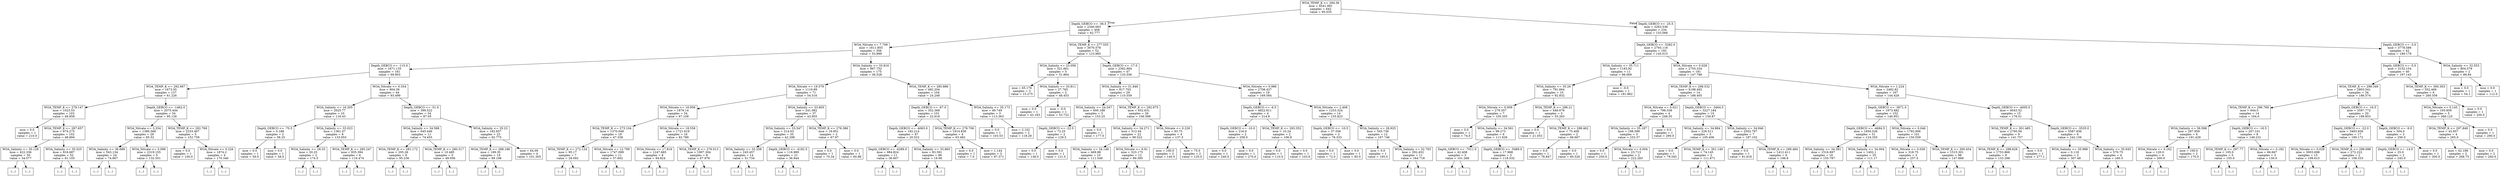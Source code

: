digraph Tree {
node [shape=box] ;
0 [label="WOA_TEMP_K <= 294.36\nmse = 4541.991\nsamples = 642\nvalue = 95.035"] ;
1 [label="Depth_GEBCO <= -36.5\nmse = 2340.063\nsamples = 408\nvalue = 62.777"] ;
0 -> 1 [labeldistance=2.5, labelangle=45, headlabel="True"] ;
2 [label="WOA_Nitrate <= 7.709\nmse = 1611.855\nsamples = 356\nvalue = 53.899"] ;
1 -> 2 ;
3 [label="Depth_GEBCO <= -115.0\nmse = 1671.135\nsamples = 181\nvalue = 69.903"] ;
2 -> 3 ;
4 [label="WOA_TEMP_K <= 292.667\nmse = 1673.05\nsamples = 137\nvalue = 61.226"] ;
3 -> 4 ;
5 [label="WOA_TEMP_K <= 279.147\nmse = 1023.53\nsamples = 103\nvalue = 49.858"] ;
4 -> 5 ;
6 [label="mse = 0.0\nsamples = 1\nvalue = 210.0"] ;
5 -> 6 ;
7 [label="WOA_TEMP_K <= 287.657\nmse = 874.275\nsamples = 102\nvalue = 48.894"] ;
5 -> 7 ;
8 [label="WOA_Salinity <= 35.128\nmse = 422.336\nsamples = 50\nvalue = 34.077"] ;
7 -> 8 ;
9 [label="(...)"] ;
8 -> 9 ;
36 [label="(...)"] ;
8 -> 36 ;
81 [label="WOA_Salinity <= 35.525\nmse = 916.687\nsamples = 52\nvalue = 61.105"] ;
7 -> 81 ;
82 [label="(...)"] ;
81 -> 82 ;
109 [label="(...)"] ;
81 -> 109 ;
168 [label="Depth_GEBCO <= -1462.0\nmse = 2075.444\nsamples = 34\nvalue = 95.126"] ;
4 -> 168 ;
169 [label="WOA_Nitrate <= 3.334\nmse = 1386.568\nsamples = 29\nvalue = 85.52"] ;
168 -> 169 ;
170 [label="WOA_Salinity <= 36.689\nmse = 543.134\nsamples = 24\nvalue = 74.667"] ;
169 -> 170 ;
171 [label="(...)"] ;
170 -> 171 ;
206 [label="(...)"] ;
170 -> 206 ;
215 [label="WOA_Nitrate <= 5.098\nmse = 2319.155\nsamples = 5\nvalue = 132.551"] ;
169 -> 215 ;
216 [label="(...)"] ;
215 -> 216 ;
219 [label="(...)"] ;
215 -> 219 ;
220 [label="WOA_TEMP_K <= 292.769\nmse = 2333.497\nsamples = 5\nvalue = 152.759"] ;
168 -> 220 ;
221 [label="mse = 0.0\nsamples = 1\nvalue = 100.0"] ;
220 -> 221 ;
222 [label="WOA_Nitrate <= 0.226\nmse = 1874.2\nsamples = 4\nvalue = 170.346"] ;
220 -> 222 ;
223 [label="(...)"] ;
222 -> 223 ;
224 [label="(...)"] ;
222 -> 224 ;
227 [label="WOA_Nitrate <= 0.554\nmse = 904.39\nsamples = 44\nvalue = 93.499"] ;
3 -> 227 ;
228 [label="WOA_Salinity <= 16.205\nmse = 2025.77\nsamples = 10\nvalue = 116.43"] ;
227 -> 228 ;
229 [label="Depth_GEBCO <= -70.5\nmse = 0.188\nsamples = 2\nvalue = 58.25"] ;
228 -> 229 ;
230 [label="mse = 0.0\nsamples = 1\nvalue = 59.0"] ;
229 -> 230 ;
231 [label="mse = 0.0\nsamples = 1\nvalue = 58.0"] ;
229 -> 231 ;
232 [label="WOA_Salinity <= 33.023\nmse = 1361.07\nsamples = 8\nvalue = 133.053"] ;
228 -> 232 ;
233 [label="WOA_Salinity <= 28.33\nmse = 20.25\nsamples = 2\nvalue = 174.5"] ;
232 -> 233 ;
234 [label="(...)"] ;
233 -> 234 ;
235 [label="(...)"] ;
233 -> 235 ;
236 [label="WOA_TEMP_K <= 285.247\nmse = 935.394\nsamples = 6\nvalue = 116.474"] ;
232 -> 236 ;
237 [label="(...)"] ;
236 -> 237 ;
238 [label="(...)"] ;
236 -> 238 ;
247 [label="Depth_GEBCO <= -51.0\nmse = 399.522\nsamples = 34\nvalue = 87.05"] ;
227 -> 247 ;
248 [label="WOA_Salinity <= 34.588\nmse = 645.446\nsamples = 11\nvalue = 74.455"] ;
247 -> 248 ;
249 [label="WOA_TEMP_K <= 281.172\nmse = 205.26\nsamples = 6\nvalue = 95.236"] ;
248 -> 249 ;
250 [label="(...)"] ;
249 -> 250 ;
257 [label="(...)"] ;
249 -> 257 ;
260 [label="WOA_TEMP_K <= 280.517\nmse = 10.485\nsamples = 5\nvalue = 49.056"] ;
248 -> 260 ;
261 [label="(...)"] ;
260 -> 261 ;
262 [label="(...)"] ;
260 -> 262 ;
269 [label="WOA_Salinity <= 35.23\nmse = 182.857\nsamples = 23\nvalue = 92.775"] ;
247 -> 269 ;
270 [label="WOA_TEMP_K <= 288.186\nmse = 189.35\nsamples = 19\nvalue = 89.198"] ;
269 -> 270 ;
271 [label="(...)"] ;
270 -> 271 ;
288 [label="(...)"] ;
270 -> 288 ;
295 [label="mse = 64.09\nsamples = 4\nvalue = 101.305"] ;
269 -> 295 ;
296 [label="WOA_Salinity <= 33.816\nmse = 967.752\nsamples = 175\nvalue = 36.528"] ;
2 -> 296 ;
297 [label="WOA_Nitrate <= 19.579\nmse = 1119.89\nsamples = 71\nvalue = 54.516"] ;
296 -> 297 ;
298 [label="WOA_Nitrate <= 16.958\nmse = 1876.14\nsamples = 34\nvalue = 67.109"] ;
297 -> 298 ;
299 [label="WOA_TEMP_K <= 273.104\nmse = 1370.048\nsamples = 18\nvalue = 47.338"] ;
298 -> 299 ;
300 [label="WOA_TEMP_K <= 272.124\nmse = 95.17\nsamples = 7\nvalue = 28.092"] ;
299 -> 300 ;
301 [label="(...)"] ;
300 -> 301 ;
304 [label="(...)"] ;
300 -> 304 ;
305 [label="WOA_Nitrate <= 12.799\nmse = 1747.099\nsamples = 11\nvalue = 57.602"] ;
299 -> 305 ;
306 [label="(...)"] ;
305 -> 306 ;
309 [label="(...)"] ;
305 -> 309 ;
310 [label="WOA_Nitrate <= 18.558\nmse = 1721.619\nsamples = 16\nvalue = 82.789"] ;
298 -> 310 ;
311 [label="WOA_Nitrate <= 17.816\nmse = 1247.665\nsamples = 8\nvalue = 94.824"] ;
310 -> 311 ;
312 [label="(...)"] ;
311 -> 312 ;
313 [label="(...)"] ;
311 -> 313 ;
316 [label="WOA_TEMP_K <= 276.013\nmse = 1907.304\nsamples = 8\nvalue = 67.978"] ;
310 -> 316 ;
317 [label="(...)"] ;
316 -> 317 ;
318 [label="(...)"] ;
316 -> 318 ;
319 [label="WOA_Salinity <= 33.805\nmse = 241.082\nsamples = 37\nvalue = 43.955"] ;
297 -> 319 ;
320 [label="WOA_Salinity <= 33.547\nmse = 214.03\nsamples = 35\nvalue = 42.299"] ;
319 -> 320 ;
321 [label="WOA_Salinity <= 33.258\nmse = 245.457\nsamples = 14\nvalue = 51.734"] ;
320 -> 321 ;
322 [label="(...)"] ;
321 -> 322 ;
325 [label="(...)"] ;
321 -> 325 ;
340 [label="Depth_GEBCO <= -4182.5\nmse = 116.989\nsamples = 21\nvalue = 36.944"] ;
320 -> 340 ;
341 [label="(...)"] ;
340 -> 341 ;
350 [label="(...)"] ;
340 -> 350 ;
381 [label="WOA_TEMP_K <= 276.386\nmse = 16.851\nsamples = 2\nvalue = 67.97"] ;
319 -> 381 ;
382 [label="mse = 0.0\nsamples = 1\nvalue = 70.34"] ;
381 -> 382 ;
383 [label="mse = 0.0\nsamples = 1\nvalue = 60.86"] ;
381 -> 383 ;
384 [label="WOA_TEMP_K <= 285.886\nmse = 492.204\nsamples = 104\nvalue = 24.248"] ;
296 -> 384 ;
385 [label="Depth_GEBCO <= -67.0\nmse = 352.368\nsamples = 101\nvalue = 22.618"] ;
384 -> 385 ;
386 [label="Depth_GEBCO <= -4063.0\nmse = 182.214\nsamples = 97\nvalue = 20.522"] ;
385 -> 386 ;
387 [label="Depth_GEBCO <= -4289.0\nmse = 984.824\nsamples = 11\nvalue = 36.607"] ;
386 -> 387 ;
388 [label="(...)"] ;
387 -> 388 ;
405 [label="(...)"] ;
387 -> 405 ;
408 [label="WOA_Salinity <= 33.865\nmse = 83.591\nsamples = 86\nvalue = 19.06"] ;
386 -> 408 ;
409 [label="(...)"] ;
408 -> 409 ;
422 [label="(...)"] ;
408 -> 422 ;
521 [label="WOA_TEMP_K <= 278.706\nmse = 1914.836\nsamples = 4\nvalue = 63.482"] ;
385 -> 521 ;
522 [label="mse = 0.0\nsamples = 1\nvalue = 7.0"] ;
521 -> 522 ;
523 [label="mse = 1.144\nsamples = 3\nvalue = 97.371"] ;
521 -> 523 ;
524 [label="WOA_Salinity <= 35.173\nmse = 49.749\nsamples = 3\nvalue = 113.363"] ;
384 -> 524 ;
525 [label="mse = 0.0\nsamples = 1\nvalue = 103.53"] ;
524 -> 525 ;
526 [label="mse = 2.102\nsamples = 2\nvalue = 118.28"] ;
524 -> 526 ;
527 [label="WOA_TEMP_K <= 277.555\nmse = 3070.578\nsamples = 52\nvalue = 123.985"] ;
1 -> 527 ;
528 [label="WOA_Salinity <= 23.056\nmse = 321.661\nsamples = 5\nvalue = 31.864"] ;
527 -> 528 ;
529 [label="mse = 65.176\nsamples = 3\nvalue = 15.275"] ;
528 -> 529 ;
530 [label="WOA_Salinity <= 33.811\nmse = 27.765\nsamples = 2\nvalue = 48.453"] ;
528 -> 530 ;
531 [label="mse = 0.0\nsamples = 1\nvalue = 43.183"] ;
530 -> 531 ;
532 [label="mse = -0.0\nsamples = 1\nvalue = 53.722"] ;
530 -> 532 ;
533 [label="Depth_GEBCO <= -17.0\nmse = 2382.884\nsamples = 47\nvalue = 133.556"] ;
527 -> 533 ;
534 [label="WOA_Salinity <= 31.846\nmse = 817.703\nsamples = 29\nvalue = 110.559"] ;
533 -> 534 ;
535 [label="WOA_Salinity <= 24.547\nmse = 600.188\nsamples = 3\nvalue = 153.25"] ;
534 -> 535 ;
536 [label="Depth_GEBCO <= -22.5\nmse = 72.25\nsamples = 2\nvalue = 129.5"] ;
535 -> 536 ;
537 [label="mse = 0.0\nsamples = 1\nvalue = 138.0"] ;
536 -> 537 ;
538 [label="mse = 0.0\nsamples = 1\nvalue = 121.0"] ;
536 -> 538 ;
539 [label="mse = 0.0\nsamples = 1\nvalue = 177.0"] ;
535 -> 539 ;
540 [label="WOA_TEMP_K <= 292.675\nmse = 652.631\nsamples = 26\nvalue = 106.588"] ;
534 -> 540 ;
541 [label="WOA_Salinity <= 34.271\nmse = 512.04\nsamples = 22\nvalue = 99.522"] ;
540 -> 541 ;
542 [label="WOA_Salinity <= 34.148\nmse = 469.88\nsamples = 10\nvalue = 111.549"] ;
541 -> 542 ;
543 [label="(...)"] ;
542 -> 543 ;
556 [label="(...)"] ;
542 -> 556 ;
559 [label="WOA_Nitrate <= 6.91\nmse = 323.175\nsamples = 12\nvalue = 89.395"] ;
541 -> 559 ;
560 [label="(...)"] ;
559 -> 560 ;
575 [label="(...)"] ;
559 -> 575 ;
576 [label="WOA_Nitrate <= 0.226\nmse = 93.75\nsamples = 4\nvalue = 137.5"] ;
540 -> 576 ;
577 [label="mse = 100.0\nsamples = 2\nvalue = 140.0"] ;
576 -> 577 ;
578 [label="mse = 75.0\nsamples = 2\nvalue = 135.0"] ;
576 -> 578 ;
579 [label="WOA_Nitrate <= 0.986\nmse = 2708.437\nsamples = 18\nvalue = 169.584"] ;
533 -> 579 ;
580 [label="Depth_GEBCO <= -6.5\nmse = 4822.811\nsamples = 4\nvalue = 214.8"] ;
579 -> 580 ;
581 [label="Depth_GEBCO <= -10.0\nmse = 216.0\nsamples = 2\nvalue = 258.0"] ;
580 -> 581 ;
582 [label="mse = 0.0\nsamples = 1\nvalue = 240.0"] ;
581 -> 582 ;
583 [label="mse = 0.0\nsamples = 1\nvalue = 270.0"] ;
581 -> 583 ;
584 [label="WOA_TEMP_K <= 293.352\nmse = 10.24\nsamples = 2\nvalue = 106.8"] ;
580 -> 584 ;
585 [label="mse = 0.0\nsamples = 1\nvalue = 110.0"] ;
584 -> 585 ;
586 [label="mse = 0.0\nsamples = 1\nvalue = 103.6"] ;
584 -> 586 ;
587 [label="WOA_Nitrate <= 2.408\nmse = 1253.324\nsamples = 14\nvalue = 155.823"] ;
579 -> 587 ;
588 [label="Depth_GEBCO <= -10.5\nmse = 37.556\nsamples = 2\nvalue = 76.333"] ;
587 -> 588 ;
589 [label="mse = 0.0\nsamples = 1\nvalue = 72.0"] ;
588 -> 589 ;
590 [label="mse = 0.0\nsamples = 1\nvalue = 85.0"] ;
588 -> 590 ;
591 [label="WOA_Salinity <= 28.925\nmse = 345.736\nsamples = 12\nvalue = 167.746"] ;
587 -> 591 ;
592 [label="mse = 0.0\nsamples = 1\nvalue = 195.0"] ;
591 -> 592 ;
593 [label="WOA_Salinity <= 32.793\nmse = 292.452\nsamples = 11\nvalue = 164.718"] ;
591 -> 593 ;
594 [label="(...)"] ;
593 -> 594 ;
605 [label="(...)"] ;
593 -> 605 ;
610 [label="Depth_GEBCO <= -25.5\nmse = 3263.536\nsamples = 234\nvalue = 153.066"] ;
0 -> 610 [labeldistance=2.5, labelangle=-45, headlabel="False"] ;
611 [label="Depth_GEBCO <= -5282.0\nmse = 2793.116\nsamples = 192\nvalue = 145.015"] ;
610 -> 611 ;
612 [label="WOA_Salinity <= 35.711\nmse = 1183.92\nsamples = 11\nvalue = 98.069"] ;
611 -> 612 ;
613 [label="WOA_Salinity <= 35.26\nmse = 791.664\nsamples = 10\nvalue = 92.832"] ;
612 -> 613 ;
614 [label="WOA_Nitrate <= 0.009\nmse = 279.357\nsamples = 7\nvalue = 105.355"] ;
613 -> 614 ;
615 [label="mse = 0.0\nsamples = 1\nvalue = 74.0"] ;
614 -> 615 ;
616 [label="WOA_Salinity <= 34.561\nmse = 99.273\nsamples = 6\nvalue = 111.626"] ;
614 -> 616 ;
617 [label="Depth_GEBCO <= -7011.0\nmse = 42.408\nsamples = 3\nvalue = 101.268"] ;
616 -> 617 ;
618 [label="(...)"] ;
617 -> 618 ;
619 [label="(...)"] ;
617 -> 619 ;
622 [label="Depth_GEBCO <= -5489.0\nmse = 17.968\nsamples = 3\nvalue = 118.532"] ;
616 -> 622 ;
623 [label="(...)"] ;
622 -> 623 ;
626 [label="(...)"] ;
622 -> 626 ;
627 [label="WOA_TEMP_K <= 296.21\nmse = 446.676\nsamples = 3\nvalue = 55.263"] ;
613 -> 627 ;
628 [label="mse = 0.0\nsamples = 1\nvalue = 21.053"] ;
627 -> 628 ;
629 [label="WOA_TEMP_K <= 298.462\nmse = 75.408\nsamples = 2\nvalue = 66.667"] ;
627 -> 629 ;
630 [label="mse = 0.0\nsamples = 1\nvalue = 78.947"] ;
629 -> 630 ;
631 [label="mse = 0.0\nsamples = 1\nvalue = 60.526"] ;
629 -> 631 ;
632 [label="mse = -0.0\nsamples = 1\nvalue = 181.862"] ;
612 -> 632 ;
633 [label="WOA_Nitrate <= 0.028\nmse = 2750.334\nsamples = 181\nvalue = 147.786"] ;
611 -> 633 ;
634 [label="WOA_TEMP_K <= 298.532\nmse = 4198.492\nsamples = 14\nvalue = 188.405"] ;
633 -> 634 ;
635 [label="WOA_Nitrate <= 0.021\nmse = 796.338\nsamples = 4\nvalue = 249.55"] ;
634 -> 635 ;
636 [label="WOA_Salinity <= 35.187\nmse = 198.599\nsamples = 3\nvalue = 233.37"] ;
635 -> 636 ;
637 [label="mse = 0.0\nsamples = 1\nvalue = 250.0"] ;
636 -> 637 ;
638 [label="WOA_Nitrate <= 0.004\nmse = 23.713\nsamples = 2\nvalue = 222.283"] ;
636 -> 638 ;
639 [label="(...)"] ;
638 -> 639 ;
640 [label="(...)"] ;
638 -> 640 ;
641 [label="mse = 0.0\nsamples = 1\nvalue = 290.0"] ;
635 -> 641 ;
642 [label="Depth_GEBCO <= -3464.5\nmse = 3227.184\nsamples = 10\nvalue = 159.87"] ;
634 -> 642 ;
643 [label="WOA_Salinity <= 34.884\nmse = 226.511\nsamples = 3\nvalue = 105.406"] ;
642 -> 643 ;
644 [label="mse = 0.0\nsamples = 1\nvalue = 79.545"] ;
643 -> 644 ;
645 [label="WOA_TEMP_K <= 301.149\nmse = 74.145\nsamples = 2\nvalue = 111.871"] ;
643 -> 645 ;
646 [label="(...)"] ;
645 -> 646 ;
647 [label="(...)"] ;
645 -> 647 ;
648 [label="WOA_Salinity <= 34.846\nmse = 2502.797\nsamples = 7\nvalue = 187.102"] ;
642 -> 648 ;
649 [label="mse = 0.0\nsamples = 1\nvalue = 81.818"] ;
648 -> 649 ;
650 [label="WOA_TEMP_K <= 299.484\nmse = 1412.411\nsamples = 6\nvalue = 198.8"] ;
648 -> 650 ;
651 [label="(...)"] ;
650 -> 651 ;
656 [label="(...)"] ;
650 -> 656 ;
659 [label="WOA_Nitrate <= 1.224\nmse = 2482.82\nsamples = 167\nvalue = 144.426"] ;
633 -> 659 ;
660 [label="Depth_GEBCO <= -3671.0\nmse = 1973.482\nsamples = 152\nvalue = 140.951"] ;
659 -> 660 ;
661 [label="Depth_GEBCO <= -4694.5\nmse = 1850.526\nsamples = 51\nvalue = 124.355"] ;
660 -> 661 ;
662 [label="WOA_Salinity <= 34.381\nmse = 1516.697\nsamples = 16\nvalue = 155.797"] ;
661 -> 662 ;
663 [label="(...)"] ;
662 -> 663 ;
664 [label="(...)"] ;
662 -> 664 ;
693 [label="WOA_Salinity <= 34.004\nmse = 1402.1\nsamples = 35\nvalue = 111.17"] ;
661 -> 693 ;
694 [label="(...)"] ;
693 -> 694 ;
697 [label="(...)"] ;
693 -> 697 ;
760 [label="WOA_Nitrate <= 0.046\nmse = 1792.906\nsamples = 101\nvalue = 150.559"] ;
660 -> 760 ;
761 [label="WOA_Nitrate <= 0.039\nmse = 318.75\nsamples = 3\nvalue = 257.5"] ;
760 -> 761 ;
762 [label="(...)"] ;
761 -> 762 ;
763 [label="(...)"] ;
761 -> 763 ;
764 [label="WOA_TEMP_K <= 300.454\nmse = 1515.301\nsamples = 98\nvalue = 147.668"] ;
760 -> 764 ;
765 [label="(...)"] ;
764 -> 765 ;
908 [label="(...)"] ;
764 -> 908 ;
921 [label="Depth_GEBCO <= -4005.0\nmse = 6043.52\nsamples = 15\nvalue = 176.51"] ;
659 -> 921 ;
922 [label="WOA_TEMP_K <= 301.485\nmse = 2795.56\nsamples = 9\nvalue = 141.757"] ;
921 -> 922 ;
923 [label="WOA_TEMP_K <= 298.628\nmse = 1753.866\nsamples = 8\nvalue = 133.298"] ;
922 -> 923 ;
924 [label="(...)"] ;
923 -> 924 ;
931 [label="(...)"] ;
923 -> 931 ;
938 [label="mse = 0.0\nsamples = 1\nvalue = 277.1"] ;
922 -> 938 ;
939 [label="Depth_GEBCO <= -3535.0\nmse = 5587.836\nsamples = 6\nvalue = 242.156"] ;
921 -> 939 ;
940 [label="WOA_Salinity <= 35.988\nmse = 0.118\nsamples = 2\nvalue = 307.48"] ;
939 -> 940 ;
941 [label="(...)"] ;
940 -> 941 ;
942 [label="(...)"] ;
940 -> 942 ;
943 [label="WOA_Salinity <= 35.645\nmse = 570.75\nsamples = 4\nvalue = 160.5"] ;
939 -> 943 ;
944 [label="(...)"] ;
943 -> 944 ;
945 [label="(...)"] ;
943 -> 945 ;
948 [label="Depth_GEBCO <= -3.0\nmse = 3778.586\nsamples = 42\nvalue = 189.179"] ;
610 -> 948 ;
949 [label="Depth_GEBCO <= -5.0\nmse = 3152.154\nsamples = 40\nvalue = 197.143"] ;
948 -> 949 ;
950 [label="WOA_TEMP_K <= 298.349\nmse = 2803.541\nsamples = 34\nvalue = 186.574"] ;
949 -> 950 ;
951 [label="WOA_TEMP_K <= 296.769\nmse = 644.0\nsamples = 14\nvalue = 164.0"] ;
950 -> 951 ;
952 [label="WOA_Salinity <= 36.598\nmse = 297.959\nsamples = 6\nvalue = 191.429"] ;
951 -> 952 ;
953 [label="WOA_Nitrate <= 0.162\nmse = 120.0\nsamples = 4\nvalue = 200.0"] ;
952 -> 953 ;
954 [label="(...)"] ;
953 -> 954 ;
957 [label="(...)"] ;
953 -> 957 ;
958 [label="mse = 100.0\nsamples = 2\nvalue = 170.0"] ;
952 -> 958 ;
959 [label="Depth_GEBCO <= -16.5\nmse = 207.101\nsamples = 8\nvalue = 149.231"] ;
951 -> 959 ;
960 [label="WOA_TEMP_K <= 297.77\nmse = 105.0\nsamples = 5\nvalue = 155.0"] ;
959 -> 960 ;
961 [label="(...)"] ;
960 -> 961 ;
964 [label="(...)"] ;
960 -> 964 ;
965 [label="WOA_Nitrate <= 0.182\nmse = 66.667\nsamples = 3\nvalue = 130.0"] ;
959 -> 965 ;
966 [label="(...)"] ;
965 -> 966 ;
967 [label="(...)"] ;
965 -> 967 ;
970 [label="Depth_GEBCO <= -16.5\nmse = 3597.772\nsamples = 20\nvalue = 199.853"] ;
950 -> 970 ;
971 [label="Depth_GEBCO <= -22.0\nmse = 3493.936\nsamples = 17\nvalue = 190.172"] ;
970 -> 971 ;
972 [label="WOA_Nitrate <= 0.029\nmse = 3003.698\nsamples = 15\nvalue = 199.615"] ;
971 -> 972 ;
973 [label="(...)"] ;
972 -> 973 ;
974 [label="(...)"] ;
972 -> 974 ;
981 [label="WOA_TEMP_K <= 299.098\nmse = 272.222\nsamples = 2\nvalue = 108.333"] ;
971 -> 981 ;
982 [label="(...)"] ;
981 -> 982 ;
983 [label="(...)"] ;
981 -> 983 ;
984 [label="Depth_GEBCO <= -9.0\nmse = 504.0\nsamples = 3\nvalue = 256.0"] ;
970 -> 984 ;
985 [label="Depth_GEBCO <= -14.0\nmse = 25.0\nsamples = 2\nvalue = 245.0"] ;
984 -> 985 ;
986 [label="(...)"] ;
985 -> 986 ;
987 [label="(...)"] ;
985 -> 987 ;
988 [label="mse = 0.0\nsamples = 1\nvalue = 300.0"] ;
984 -> 988 ;
989 [label="WOA_TEMP_K <= 300.303\nmse = 552.469\nsamples = 6\nvalue = 260.556"] ;
949 -> 989 ;
990 [label="WOA_Nitrate <= 0.145\nmse = 105.859\nsamples = 5\nvalue = 268.125"] ;
989 -> 990 ;
991 [label="WOA_TEMP_K <= 297.849\nmse = 42.857\nsamples = 4\nvalue = 265.0"] ;
990 -> 991 ;
992 [label="mse = 42.188\nsamples = 2\nvalue = 268.75"] ;
991 -> 992 ;
993 [label="mse = 0.0\nsamples = 2\nvalue = 260.0"] ;
991 -> 993 ;
994 [label="mse = 0.0\nsamples = 1\nvalue = 290.0"] ;
990 -> 994 ;
995 [label="mse = 0.0\nsamples = 1\nvalue = 200.0"] ;
989 -> 995 ;
996 [label="WOA_Salinity <= 32.553\nmse = 804.578\nsamples = 2\nvalue = 88.84"] ;
948 -> 996 ;
997 [label="mse = 0.0\nsamples = 1\nvalue = 54.1"] ;
996 -> 997 ;
998 [label="mse = 0.0\nsamples = 1\nvalue = 112.0"] ;
996 -> 998 ;
}